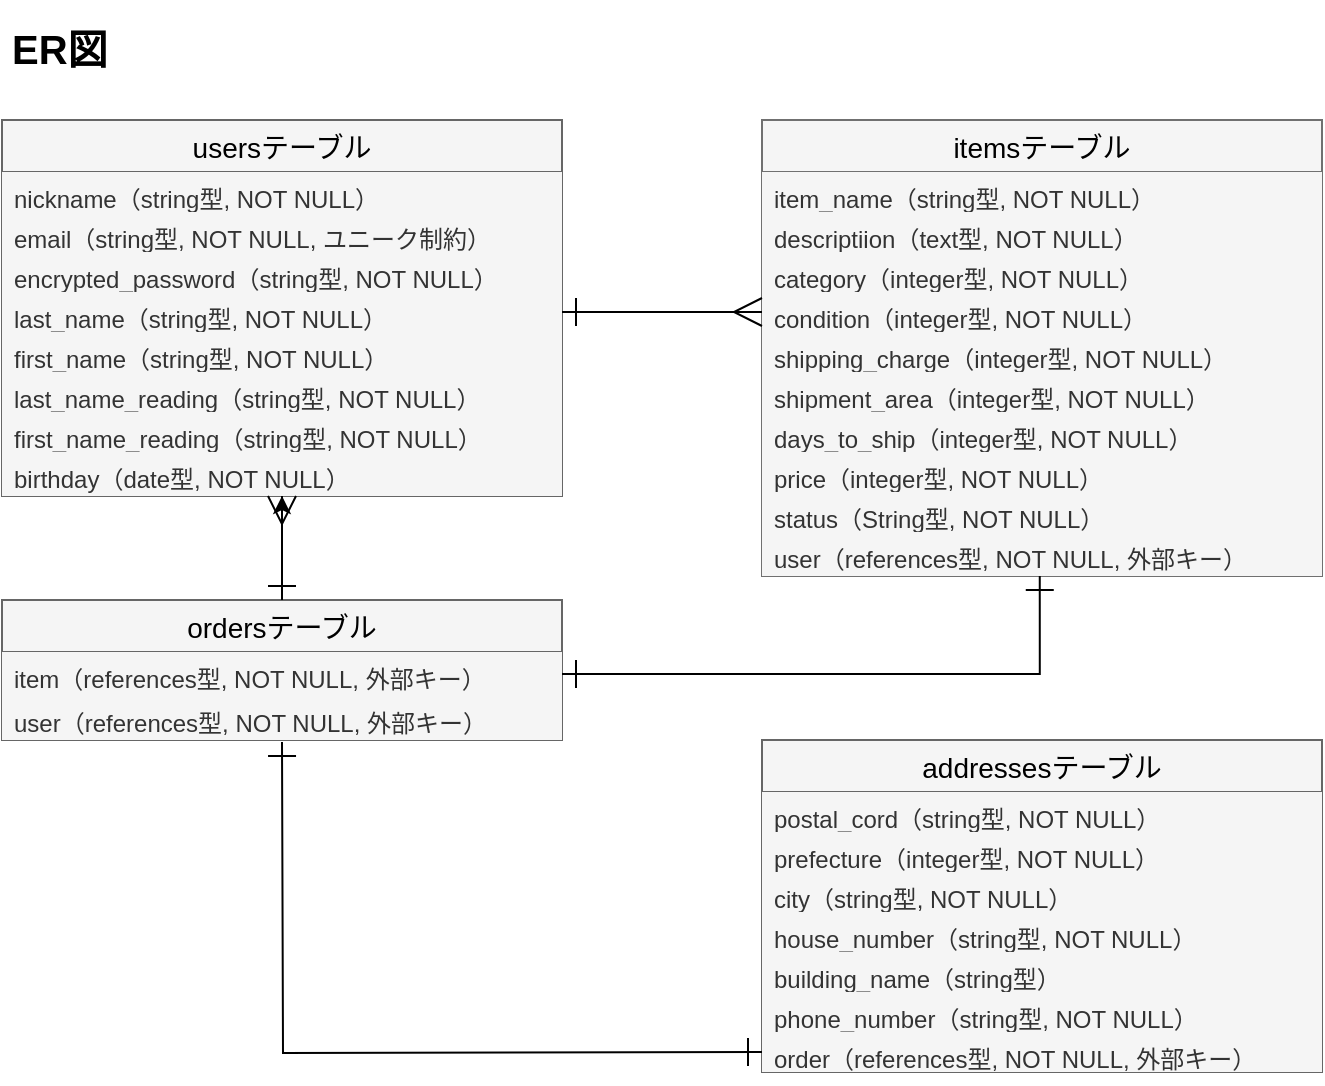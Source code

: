 <mxfile>
    <diagram id="tH3QtPESITv4nf-r_HtU" name="ページ1">
        <mxGraphModel dx="728" dy="680" grid="0" gridSize="10" guides="1" tooltips="1" connect="1" arrows="1" fold="1" page="1" pageScale="1" pageWidth="827" pageHeight="1169" background="#FFFFFF" math="0" shadow="0">
            <root>
                <mxCell id="0"/>
                <mxCell id="1" parent="0"/>
                <mxCell id="2" value="itemsテーブル" style="swimlane;fontStyle=0;childLayout=stackLayout;horizontal=1;startSize=26;horizontalStack=0;resizeParent=1;resizeParentMax=0;resizeLast=0;collapsible=1;marginBottom=0;align=center;fontSize=14;fillColor=#f5f5f5;strokeColor=#707070;fontColor=#000000;" parent="1" vertex="1">
                    <mxGeometry x="480" y="120" width="280" height="228" as="geometry">
                        <mxRectangle x="100" y="230" width="70" height="26" as="alternateBounds"/>
                    </mxGeometry>
                </mxCell>
                <mxCell id="3" value="item_name（string型, NOT NULL）" style="text;fillColor=#f5f5f5;spacingLeft=4;spacingRight=4;overflow=hidden;rotatable=0;points=[[0,0.5],[1,0.5]];portConstraint=eastwest;fontSize=12;fontColor=#333333;" parent="2" vertex="1">
                    <mxGeometry y="26" width="280" height="20" as="geometry"/>
                </mxCell>
                <mxCell id="4" value="descriptiion（text型, NOT NULL）" style="text;fillColor=#f5f5f5;spacingLeft=4;spacingRight=4;overflow=hidden;rotatable=0;points=[[0,0.5],[1,0.5]];portConstraint=eastwest;fontSize=12;fontColor=#333333;" parent="2" vertex="1">
                    <mxGeometry y="46" width="280" height="20" as="geometry"/>
                </mxCell>
                <mxCell id="5" value="category（integer型, NOT NULL）" style="text;spacingLeft=4;spacingRight=4;overflow=hidden;rotatable=0;points=[[0,0.5],[1,0.5]];portConstraint=eastwest;fontSize=12;fillColor=#f5f5f5;fontColor=#333333;" parent="2" vertex="1">
                    <mxGeometry y="66" width="280" height="20" as="geometry"/>
                </mxCell>
                <mxCell id="18" value="condition（integer型, NOT NULL）" style="text;spacingLeft=4;spacingRight=4;overflow=hidden;rotatable=0;points=[[0,0.5],[1,0.5]];portConstraint=eastwest;fontSize=12;fillColor=#f5f5f5;fontColor=#333333;" parent="2" vertex="1">
                    <mxGeometry y="86" width="280" height="20" as="geometry"/>
                </mxCell>
                <mxCell id="19" value="shipping_charge（integer型, NOT NULL）" style="text;fillColor=#f5f5f5;spacingLeft=4;spacingRight=4;overflow=hidden;rotatable=0;points=[[0,0.5],[1,0.5]];portConstraint=eastwest;fontSize=12;fontColor=#333333;" parent="2" vertex="1">
                    <mxGeometry y="106" width="280" height="20" as="geometry"/>
                </mxCell>
                <mxCell id="20" value="shipment_area（integer型, NOT NULL）" style="text;fillColor=#f5f5f5;spacingLeft=4;spacingRight=4;overflow=hidden;rotatable=0;points=[[0,0.5],[1,0.5]];portConstraint=eastwest;fontSize=12;fontColor=#333333;" parent="2" vertex="1">
                    <mxGeometry y="126" width="280" height="20" as="geometry"/>
                </mxCell>
                <mxCell id="21" value="days_to_ship（integer型, NOT NULL）" style="text;fillColor=#f5f5f5;spacingLeft=4;spacingRight=4;overflow=hidden;rotatable=0;points=[[0,0.5],[1,0.5]];portConstraint=eastwest;fontSize=12;fontColor=#333333;" parent="2" vertex="1">
                    <mxGeometry y="146" width="280" height="20" as="geometry"/>
                </mxCell>
                <mxCell id="22" value="price（integer型, NOT NULL）" style="text;fillColor=#f5f5f5;spacingLeft=4;spacingRight=4;overflow=hidden;rotatable=0;points=[[0,0.5],[1,0.5]];portConstraint=eastwest;fontSize=12;fontColor=#333333;" parent="2" vertex="1">
                    <mxGeometry y="166" width="280" height="20" as="geometry"/>
                </mxCell>
                <mxCell id="33" value="status（String型, NOT NULL）" style="text;fillColor=#f5f5f5;spacingLeft=4;spacingRight=4;overflow=hidden;rotatable=0;points=[[0,0.5],[1,0.5]];portConstraint=eastwest;fontSize=12;fontColor=#333333;" parent="2" vertex="1">
                    <mxGeometry y="186" width="280" height="20" as="geometry"/>
                </mxCell>
                <mxCell id="32" value="user（references型, NOT NULL, 外部キー）" style="text;fillColor=#f5f5f5;spacingLeft=4;spacingRight=4;overflow=hidden;rotatable=0;points=[[0,0.5],[1,0.5]];portConstraint=eastwest;fontSize=12;fontColor=#333333;" parent="2" vertex="1">
                    <mxGeometry y="206" width="280" height="22" as="geometry"/>
                </mxCell>
                <mxCell id="23" value="usersテーブル" style="swimlane;fontStyle=0;childLayout=stackLayout;horizontal=1;startSize=26;horizontalStack=0;resizeParent=1;resizeParentMax=0;resizeLast=0;collapsible=1;marginBottom=0;align=center;fontSize=14;fillColor=#f5f5f5;strokeColor=#666666;fontColor=#000000;" parent="1" vertex="1">
                    <mxGeometry x="100" y="120" width="280" height="188" as="geometry">
                        <mxRectangle x="100" y="230" width="70" height="26" as="alternateBounds"/>
                    </mxGeometry>
                </mxCell>
                <mxCell id="24" value="nickname（string型, NOT NULL）" style="text;fillColor=#f5f5f5;spacingLeft=4;spacingRight=4;overflow=hidden;rotatable=0;points=[[0,0.5],[1,0.5]];portConstraint=eastwest;fontSize=12;fontColor=#333333;" parent="23" vertex="1">
                    <mxGeometry y="26" width="280" height="20" as="geometry"/>
                </mxCell>
                <mxCell id="25" value="email（string型, NOT NULL, ユニーク制約）" style="text;fillColor=#f5f5f5;spacingLeft=4;spacingRight=4;overflow=hidden;rotatable=0;points=[[0,0.5],[1,0.5]];portConstraint=eastwest;fontSize=12;fontColor=#333333;" parent="23" vertex="1">
                    <mxGeometry y="46" width="280" height="20" as="geometry"/>
                </mxCell>
                <mxCell id="26" value="encrypted_password（string型, NOT NULL）" style="text;fillColor=#f5f5f5;spacingLeft=4;spacingRight=4;overflow=hidden;rotatable=0;points=[[0,0.5],[1,0.5]];portConstraint=eastwest;fontSize=12;fontColor=#333333;" parent="23" vertex="1">
                    <mxGeometry y="66" width="280" height="20" as="geometry"/>
                </mxCell>
                <mxCell id="27" value="last_name（string型, NOT NULL）" style="text;fillColor=#f5f5f5;spacingLeft=4;spacingRight=4;overflow=hidden;rotatable=0;points=[[0,0.5],[1,0.5]];portConstraint=eastwest;fontSize=12;fontColor=#333333;" parent="23" vertex="1">
                    <mxGeometry y="86" width="280" height="20" as="geometry"/>
                </mxCell>
                <mxCell id="28" value="first_name（string型, NOT NULL）" style="text;fillColor=#f5f5f5;spacingLeft=4;spacingRight=4;overflow=hidden;rotatable=0;points=[[0,0.5],[1,0.5]];portConstraint=eastwest;fontSize=12;fontColor=#333333;" parent="23" vertex="1">
                    <mxGeometry y="106" width="280" height="20" as="geometry"/>
                </mxCell>
                <mxCell id="29" value="last_name_reading（string型, NOT NULL）" style="text;fillColor=#f5f5f5;spacingLeft=4;spacingRight=4;overflow=hidden;rotatable=0;points=[[0,0.5],[1,0.5]];portConstraint=eastwest;fontSize=12;fontColor=#333333;" parent="23" vertex="1">
                    <mxGeometry y="126" width="280" height="20" as="geometry"/>
                </mxCell>
                <mxCell id="30" value="first_name_reading（string型, NOT NULL）" style="text;fillColor=#f5f5f5;spacingLeft=4;spacingRight=4;overflow=hidden;rotatable=0;points=[[0,0.5],[1,0.5]];portConstraint=eastwest;fontSize=12;fontColor=#333333;" parent="23" vertex="1">
                    <mxGeometry y="146" width="280" height="20" as="geometry"/>
                </mxCell>
                <mxCell id="31" value="birthday（date型, NOT NULL）" style="text;fillColor=#f5f5f5;spacingLeft=4;spacingRight=4;overflow=hidden;rotatable=0;points=[[0,0.5],[1,0.5]];portConstraint=eastwest;fontSize=12;fontColor=#333333;" parent="23" vertex="1">
                    <mxGeometry y="166" width="280" height="22" as="geometry"/>
                </mxCell>
                <mxCell id="75" value="" style="edgeStyle=none;html=1;" parent="1" source="34" target="31" edge="1">
                    <mxGeometry relative="1" as="geometry"/>
                </mxCell>
                <mxCell id="34" value="ordersテーブル" style="swimlane;fontStyle=0;childLayout=stackLayout;horizontal=1;startSize=26;horizontalStack=0;resizeParent=1;resizeParentMax=0;resizeLast=0;collapsible=1;marginBottom=0;align=center;fontSize=14;fillColor=#f5f5f5;strokeColor=#666666;fontColor=#000000;" parent="1" vertex="1">
                    <mxGeometry x="100" y="360" width="280" height="70" as="geometry">
                        <mxRectangle x="100" y="230" width="70" height="26" as="alternateBounds"/>
                    </mxGeometry>
                </mxCell>
                <mxCell id="44" value="item（references型, NOT NULL, 外部キー）" style="text;spacingLeft=4;spacingRight=4;overflow=hidden;rotatable=0;points=[[0,0.5],[1,0.5]];portConstraint=eastwest;fontSize=12;fillColor=#f5f5f5;fontColor=#333333;" parent="34" vertex="1">
                    <mxGeometry y="26" width="280" height="22" as="geometry"/>
                </mxCell>
                <mxCell id="35" value="user（references型, NOT NULL, 外部キー）" style="text;fillColor=#f5f5f5;spacingLeft=4;spacingRight=4;overflow=hidden;rotatable=0;points=[[0,0.5],[1,0.5]];portConstraint=eastwest;fontSize=12;fontColor=#333333;" parent="34" vertex="1">
                    <mxGeometry y="48" width="280" height="22" as="geometry"/>
                </mxCell>
                <mxCell id="48" value="addressesテーブル" style="swimlane;fontStyle=0;childLayout=stackLayout;horizontal=1;startSize=26;horizontalStack=0;resizeParent=1;resizeParentMax=0;resizeLast=0;collapsible=1;marginBottom=0;align=center;fontSize=14;fillColor=#f5f5f5;strokeColor=#666666;fontColor=#000000;" parent="1" vertex="1">
                    <mxGeometry x="480" y="430" width="280" height="166" as="geometry">
                        <mxRectangle x="100" y="230" width="70" height="26" as="alternateBounds"/>
                    </mxGeometry>
                </mxCell>
                <mxCell id="49" value="postal_cord（string型, NOT NULL）" style="text;fillColor=#f5f5f5;spacingLeft=4;spacingRight=4;overflow=hidden;rotatable=0;points=[[0,0.5],[1,0.5]];portConstraint=eastwest;fontSize=12;fontColor=#333333;" parent="48" vertex="1">
                    <mxGeometry y="26" width="280" height="20" as="geometry"/>
                </mxCell>
                <mxCell id="50" value="prefecture（integer型, NOT NULL）" style="text;fillColor=#f5f5f5;spacingLeft=4;spacingRight=4;overflow=hidden;rotatable=0;points=[[0,0.5],[1,0.5]];portConstraint=eastwest;fontSize=12;fontColor=#333333;" parent="48" vertex="1">
                    <mxGeometry y="46" width="280" height="20" as="geometry"/>
                </mxCell>
                <mxCell id="51" value="city（string型, NOT NULL）" style="text;fillColor=#f5f5f5;spacingLeft=4;spacingRight=4;overflow=hidden;rotatable=0;points=[[0,0.5],[1,0.5]];portConstraint=eastwest;fontSize=12;fontColor=#333333;" parent="48" vertex="1">
                    <mxGeometry y="66" width="280" height="20" as="geometry"/>
                </mxCell>
                <mxCell id="52" value="house_number（string型, NOT NULL）" style="text;fillColor=#f5f5f5;spacingLeft=4;spacingRight=4;overflow=hidden;rotatable=0;points=[[0,0.5],[1,0.5]];portConstraint=eastwest;fontSize=12;fontColor=#333333;" parent="48" vertex="1">
                    <mxGeometry y="86" width="280" height="20" as="geometry"/>
                </mxCell>
                <mxCell id="74" value="building_name（string型）" style="text;fillColor=#f5f5f5;spacingLeft=4;spacingRight=4;overflow=hidden;rotatable=0;points=[[0,0.5],[1,0.5]];portConstraint=eastwest;fontSize=12;fontColor=#333333;" parent="48" vertex="1">
                    <mxGeometry y="106" width="280" height="20" as="geometry"/>
                </mxCell>
                <mxCell id="53" value="phone_number（string型, NOT NULL）" style="text;fillColor=#f5f5f5;spacingLeft=4;spacingRight=4;overflow=hidden;rotatable=0;points=[[0,0.5],[1,0.5]];portConstraint=eastwest;fontSize=12;fontColor=#333333;" parent="48" vertex="1">
                    <mxGeometry y="126" width="280" height="20" as="geometry"/>
                </mxCell>
                <mxCell id="61" value="order（references型, NOT NULL, 外部キー）" style="text;fillColor=#f5f5f5;spacingLeft=4;spacingRight=4;overflow=hidden;rotatable=0;points=[[0,0.5],[1,0.5]];portConstraint=eastwest;fontSize=12;fontColor=#333333;" parent="48" vertex="1">
                    <mxGeometry y="146" width="280" height="20" as="geometry"/>
                </mxCell>
                <mxCell id="59" value="" style="edgeStyle=orthogonalEdgeStyle;fontSize=12;html=1;endArrow=ERmany;startArrow=ERone;exitX=1;exitY=0.5;exitDx=0;exitDy=0;endFill=0;startFill=0;entryX=0;entryY=0.5;entryDx=0;entryDy=0;strokeWidth=1;endSize=12;startSize=12;rounded=0;labelBorderColor=#000000;strokeColor=#000000;" parent="1" source="27" target="18" edge="1">
                    <mxGeometry width="100" height="100" relative="1" as="geometry">
                        <mxPoint x="320" y="470" as="sourcePoint"/>
                        <mxPoint x="430" y="206" as="targetPoint"/>
                    </mxGeometry>
                </mxCell>
                <mxCell id="70" value="" style="fontSize=12;html=1;endArrow=ERone;endFill=0;startSize=12;endSize=12;strokeWidth=1;startArrow=ERone;startFill=0;labelBorderColor=#000000;strokeColor=#000000;edgeStyle=orthogonalEdgeStyle;rounded=0;" parent="1" edge="1">
                    <mxGeometry width="100" height="100" relative="1" as="geometry">
                        <mxPoint x="480" y="586" as="sourcePoint"/>
                        <mxPoint x="240" y="431" as="targetPoint"/>
                    </mxGeometry>
                </mxCell>
                <mxCell id="71" value="" style="fontSize=12;html=1;endArrow=ERone;endFill=0;startSize=12;endSize=12;strokeWidth=1;rounded=0;startArrow=ERone;startFill=0;entryX=0.496;entryY=1;entryDx=0;entryDy=0;entryPerimeter=0;exitX=1;exitY=0.5;exitDx=0;exitDy=0;labelBackgroundColor=#000000;strokeColor=#000000;edgeStyle=orthogonalEdgeStyle;" parent="1" source="44" target="32" edge="1">
                    <mxGeometry width="100" height="100" relative="1" as="geometry">
                        <mxPoint x="340" y="510" as="sourcePoint"/>
                        <mxPoint x="440" y="410" as="targetPoint"/>
                    </mxGeometry>
                </mxCell>
                <mxCell id="73" value="&lt;h1 style=&quot;font-size: 20px&quot;&gt;ER図&lt;/h1&gt;" style="text;html=1;strokeColor=none;fillColor=none;spacing=5;spacingTop=-20;whiteSpace=wrap;overflow=hidden;rounded=0;fontColor=#000000;" parent="1" vertex="1">
                    <mxGeometry x="100" y="70" width="220" height="40" as="geometry"/>
                </mxCell>
                <mxCell id="76" value="" style="fontSize=12;html=1;endArrow=ERmany;rounded=0;entryX=0.5;entryY=1;entryDx=0;entryDy=0;endFill=0;startArrow=ERone;startFill=0;strokeColor=#000000;strokeWidth=1;endSize=12;startSize=12;" parent="1" source="34" target="23" edge="1">
                    <mxGeometry width="100" height="100" relative="1" as="geometry">
                        <mxPoint x="250" y="420" as="sourcePoint"/>
                        <mxPoint x="350" y="320" as="targetPoint"/>
                    </mxGeometry>
                </mxCell>
            </root>
        </mxGraphModel>
    </diagram>
</mxfile>